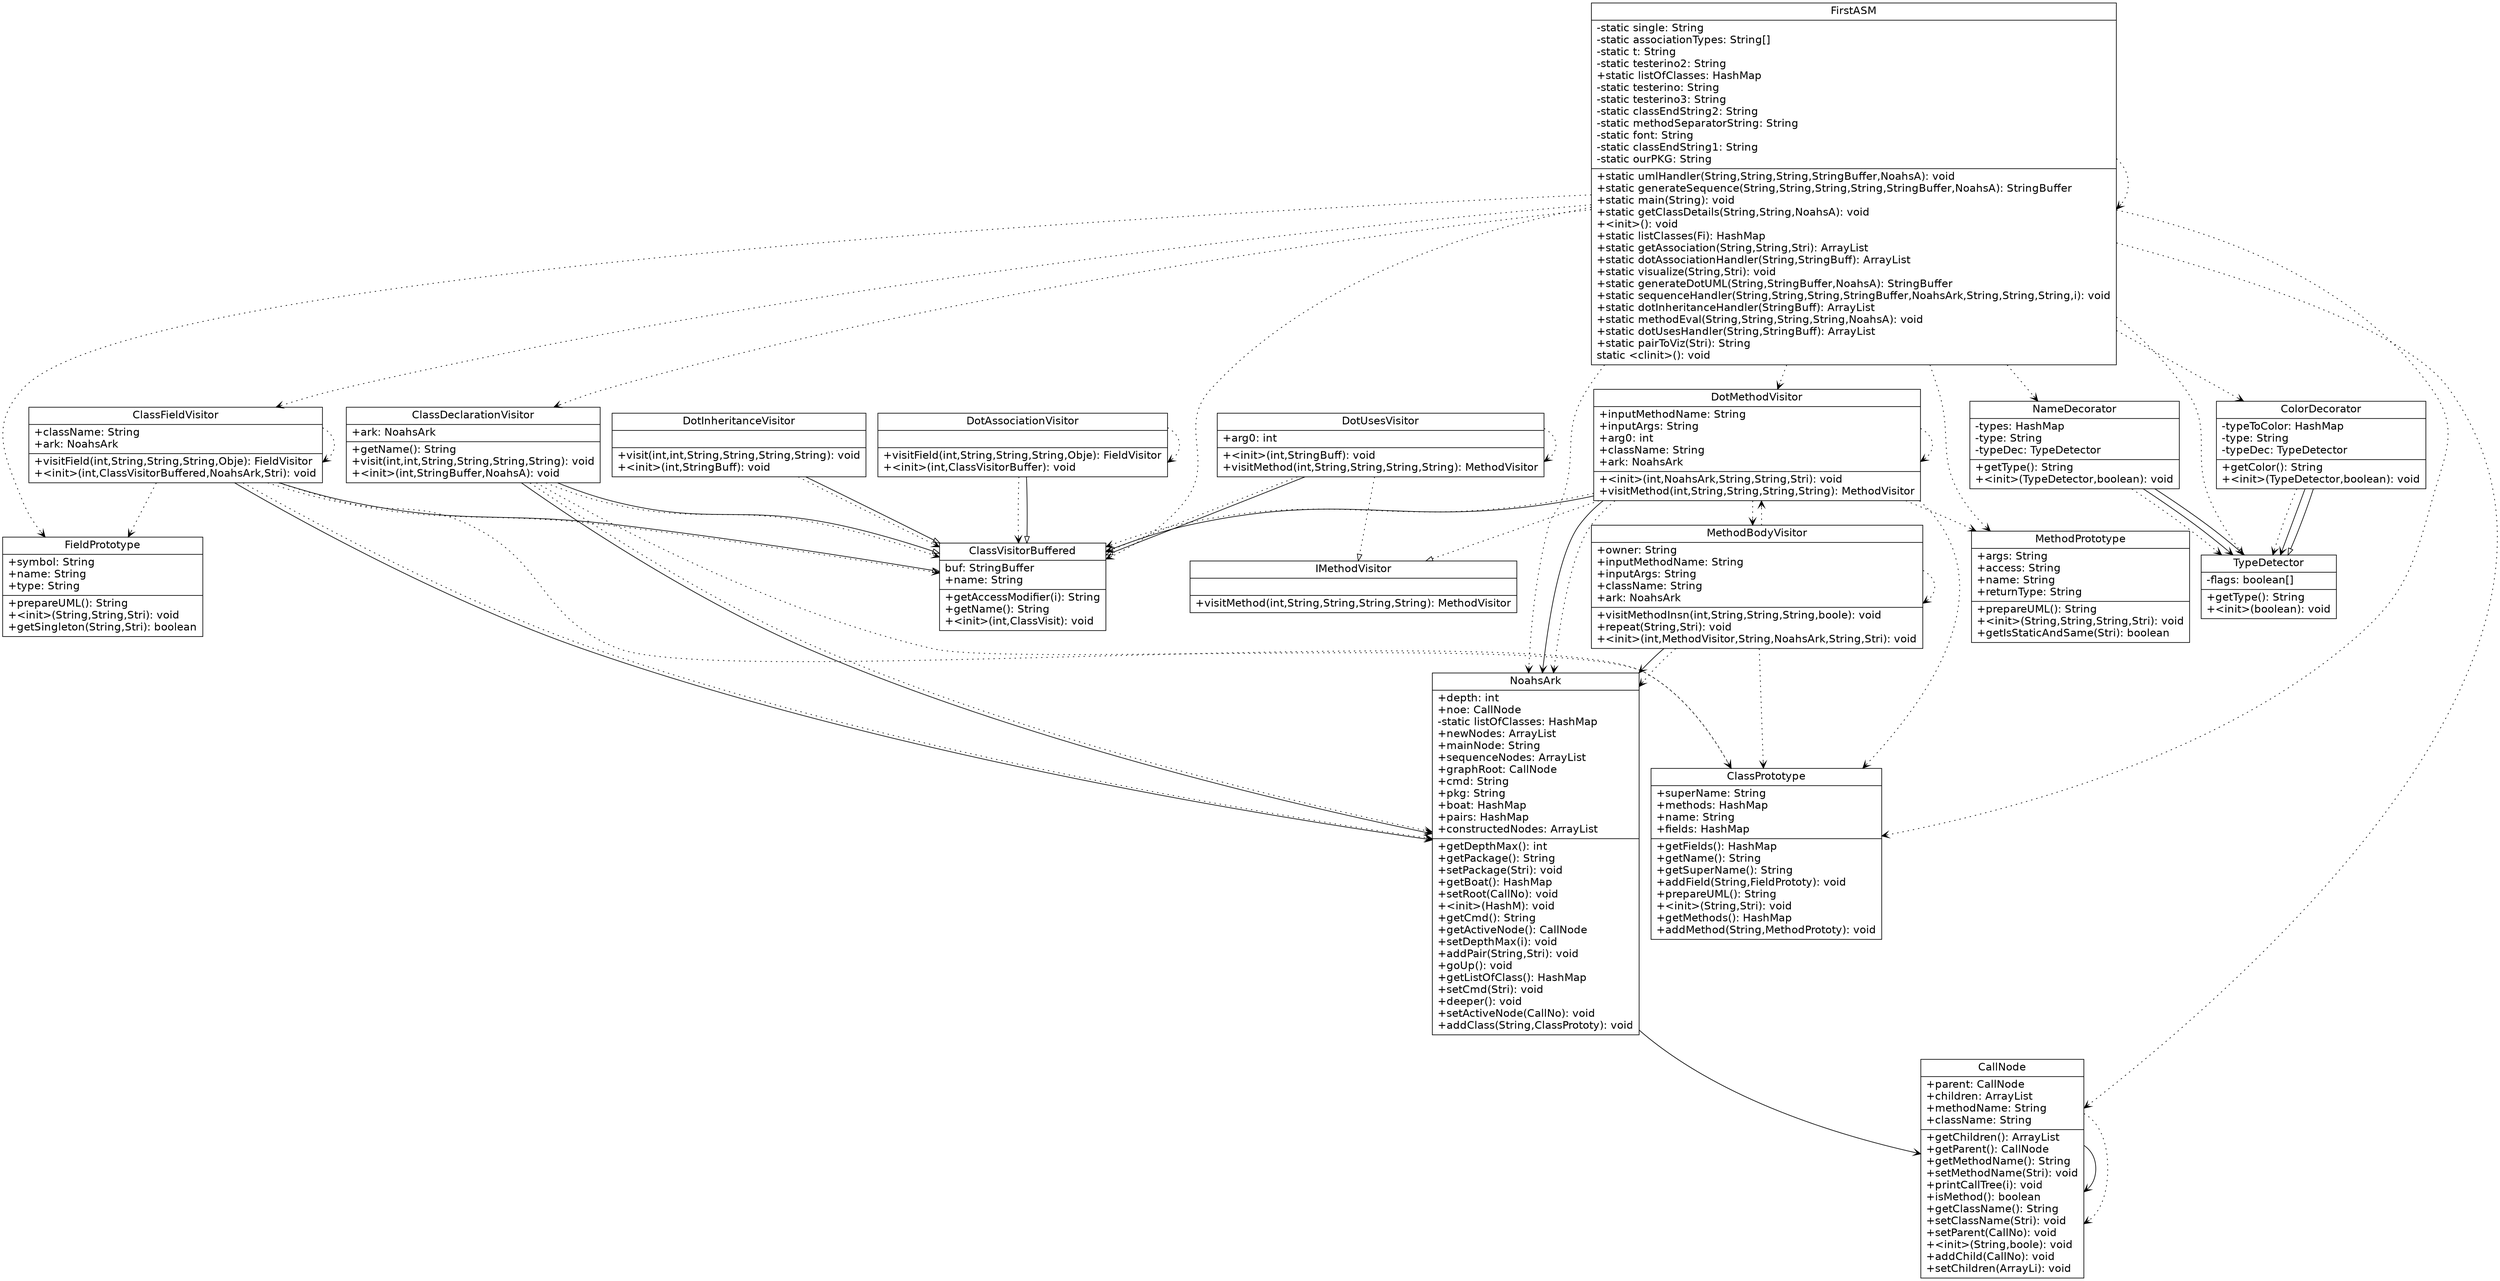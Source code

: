 digraph G{
	fontname = "Bitstream Vera Sans"
	fontsize = 16

node [
	fontname = "Bitstream Vera Sans"
	fontsize = 16

        shape = "record"
]
edge [
	fontname = "Bitstream Vera Sans"
	fontsize = 16
]
IMethodVisitor [ 
center=true
    label="{IMethodVisitor| | +visitMethod(int,String,String,String,String): MethodVisitor\l}"color = null
]
MethodPrototype [ 
center=true
    label="{MethodPrototype|+args: String \l+access: String \l+name: String \l+returnType: String \l | +prepareUML(): String\l+\<init\>(String,String,String,Stri): void\l+getIsStaticAndSame(Stri): boolean\l}"color = null
]
ClassVisitorBuffered [ 
center=true
    label="{ClassVisitorBuffered|buf: StringBuffer \l+name: String \l | +getAccessModifier(i): String\l+getName(): String\l+\<init\>(int,ClassVisit): void\l}"color = null
]
DotMethodVisitor [ 
center=true
    label="{DotMethodVisitor|+inputMethodName: String \l+inputArgs: String \l+arg0: int \l+className: String \l+ark: NoahsArk \l | +\<init\>(int,NoahsArk,String,String,Stri): void\l+visitMethod(int,String,String,String,String): MethodVisitor\l}"color = null
]
MethodBodyVisitor [ 
center=true
    label="{MethodBodyVisitor|+owner: String \l+inputMethodName: String \l+inputArgs: String \l+className: String \l+ark: NoahsArk \l | +visitMethodInsn(int,String,String,String,boole): void\l+repeat(String,Stri): void\l+\<init\>(int,MethodVisitor,String,NoahsArk,String,Stri): void\l}"color = null
]
NoahsArk [ 
center=true
    label="{NoahsArk|+depth: int \l+noe: CallNode \l-static listOfClasses: HashMap \l+newNodes: ArrayList \l+mainNode: String \l+sequenceNodes: ArrayList \l+graphRoot: CallNode \l+cmd: String \l+pkg: String \l+boat: HashMap \l+pairs: HashMap \l+constructedNodes: ArrayList \l | +getDepthMax(): int\l+getPackage(): String\l+setPackage(Stri): void\l+getBoat(): HashMap\l+setRoot(CallNo): void\l+\<init\>(HashM): void\l+getCmd(): String\l+getActiveNode(): CallNode\l+setDepthMax(i): void\l+addPair(String,Stri): void\l+goUp(): void\l+getListOfClass(): HashMap\l+setCmd(Stri): void\l+deeper(): void\l+setActiveNode(CallNo): void\l+addClass(String,ClassPrototy): void\l}"color = null
]
ClassDeclarationVisitor [ 
center=true
    label="{ClassDeclarationVisitor|+ark: NoahsArk \l | +getName(): String\l+visit(int,int,String,String,String,String): void\l+\<init\>(int,StringBuffer,NoahsA): void\l}"color = null
]
CallNode [ 
center=true
    label="{CallNode|+parent: CallNode \l+children: ArrayList \l+methodName: String \l+className: String \l | +getChildren(): ArrayList\l+getParent(): CallNode\l+getMethodName(): String\l+setMethodName(Stri): void\l+printCallTree(i): void\l+isMethod(): boolean\l+getClassName(): String\l+setClassName(Stri): void\l+setParent(CallNo): void\l+\<init\>(String,boole): void\l+addChild(CallNo): void\l+setChildren(ArrayLi): void\l}"color = null
]
FieldPrototype [ 
center=true
    label="{FieldPrototype|+symbol: String \l+name: String \l+type: String \l | +prepareUML(): String\l+\<init\>(String,String,Stri): void\l+getSingleton(String,Stri): boolean\l}"color = null
]
ColorDecorator [ 
center=true
    label="{ColorDecorator|-typeToColor: HashMap \l-type: String \l-typeDec: TypeDetector \l | +getColor(): String\l+\<init\>(TypeDetector,boolean): void\l}"color = null
]
DotUsesVisitor [ 
center=true
    label="{DotUsesVisitor|+arg0: int \l | +\<init\>(int,StringBuff): void\l+visitMethod(int,String,String,String,String): MethodVisitor\l}"color = null
]
NameDecorator [ 
center=true
    label="{NameDecorator|-types: HashMap \l-type: String \l-typeDec: TypeDetector \l | +getType(): String\l+\<init\>(TypeDetector,boolean): void\l}"color = null
]
ClassFieldVisitor [ 
center=true
    label="{ClassFieldVisitor|+className: String \l+ark: NoahsArk \l | +visitField(int,String,String,String,Obje): FieldVisitor\l+\<init\>(int,ClassVisitorBuffered,NoahsArk,Stri): void\l}"color = null
]
ClassPrototype [ 
center=true
    label="{ClassPrototype|+superName: String \l+methods: HashMap \l+name: String \l+fields: HashMap \l | +getFields(): HashMap\l+getName(): String\l+getSuperName(): String\l+addField(String,FieldPrototy): void\l+prepareUML(): String\l+\<init\>(String,Stri): void\l+getMethods(): HashMap\l+addMethod(String,MethodPrototy): void\l}"color = null
]
DotInheritanceVisitor [ 
center=true
    label="{DotInheritanceVisitor| | +visit(int,int,String,String,String,String): void\l+\<init\>(int,StringBuff): void\l}"color = null
]
FirstASM [ 
center=true
    label="{FirstASM|-static single: String \l-static associationTypes: String[] \l-static t: String \l-static testerino2: String \l+static listOfClasses: HashMap \l-static testerino: String \l-static testerino3: String \l-static classEndString2: String \l-static methodSeparatorString: String \l-static font: String \l-static classEndString1: String \l-static ourPKG: String \l | +static umlHandler(String,String,String,StringBuffer,NoahsA): void\l+static generateSequence(String,String,String,String,StringBuffer,NoahsA): StringBuffer\l+static main(String): void\l+static getClassDetails(String,String,NoahsA): void\l+\<init\>(): void\l+static listClasses(Fi): HashMap\l+static getAssociation(String,String,Stri): ArrayList\l+static dotAssociationHandler(String,StringBuff): ArrayList\l+static visualize(String,Stri): void\l+static generateDotUML(String,StringBuffer,NoahsA): StringBuffer\l+static sequenceHandler(String,String,String,StringBuffer,NoahsArk,String,String,String,i): void\l+static dotInheritanceHandler(StringBuff): ArrayList\l+static methodEval(String,String,String,String,NoahsA): void\l+static dotUsesHandler(String,StringBuff): ArrayList\l+static pairToViz(Stri): String\lstatic \<clinit\>(): void\l}"color = null
]
DotAssociationVisitor [ 
center=true
    label="{DotAssociationVisitor| | +visitField(int,String,String,String,Obje): FieldVisitor\l+\<init\>(int,ClassVisitorBuffer): void\l}"color = null
]
TypeDetector [ 
center=true
    label="{TypeDetector|-flags: boolean[] \l | +getType(): String\l+\<init\>(boolean): void\l}"color = null
]
NameDecorator -> TypeDetector[arrowhead = vee, style = dotted]
NameDecorator -> TypeDetector[arrowhead = vee]
NameDecorator -> TypeDetector [arrowhead = onormal]
ClassFieldVisitor -> ClassPrototype[arrowhead = vee, style = dotted]
ClassFieldVisitor -> NoahsArk[arrowhead = vee]
ClassFieldVisitor -> ClassFieldVisitor[arrowhead = vee, style = dotted]
ClassFieldVisitor -> ClassVisitorBuffered[arrowhead = vee, style = dotted]
ClassFieldVisitor -> ClassVisitorBuffered [arrowhead = onormal]
ClassFieldVisitor -> NoahsArk[arrowhead = vee, style = dotted]
ClassFieldVisitor -> FieldPrototype[arrowhead = vee, style = dotted]
DotMethodVisitor -> ClassPrototype[arrowhead = vee, style = dotted]
DotMethodVisitor -> NoahsArk[arrowhead = vee]
DotMethodVisitor -> ClassVisitorBuffered[arrowhead = vee, style = dotted]
DotMethodVisitor -> DotMethodVisitor[arrowhead = vee, style = dotted]
DotMethodVisitor -> MethodBodyVisitor[arrowhead = vee, style = dotted]
DotMethodVisitor -> MethodPrototype[arrowhead = vee, style = dotted]
DotMethodVisitor -> ClassVisitorBuffered [arrowhead = onormal]
DotMethodVisitor -> NoahsArk[arrowhead = vee, style = dotted]
DotMethodVisitor -> IMethodVisitor[arrowhead = onormal,style = dotted]
DotInheritanceVisitor -> ClassVisitorBuffered[arrowhead = vee, style = dotted]
DotInheritanceVisitor -> ClassVisitorBuffered [arrowhead = onormal]
FirstASM -> FirstASM[arrowhead = vee, style = dotted]
FirstASM -> TypeDetector[arrowhead = vee, style = dotted]
FirstASM -> ClassFieldVisitor[arrowhead = vee, style = dotted]
FirstASM -> ClassVisitorBuffered[arrowhead = vee, style = dotted]
FirstASM -> CallNode[arrowhead = vee, style = dotted]
FirstASM -> MethodPrototype[arrowhead = vee, style = dotted]
FirstASM -> NoahsArk[arrowhead = vee, style = dotted]
FirstASM -> ColorDecorator[arrowhead = vee, style = dotted]
FirstASM -> FieldPrototype[arrowhead = vee, style = dotted]
FirstASM -> ClassPrototype[arrowhead = vee, style = dotted]
FirstASM -> DotMethodVisitor[arrowhead = vee, style = dotted]
FirstASM -> ClassDeclarationVisitor[arrowhead = vee, style = dotted]
FirstASM -> NameDecorator[arrowhead = vee, style = dotted]
DotAssociationVisitor -> ClassVisitorBuffered[arrowhead = vee, style = dotted]
DotAssociationVisitor -> DotAssociationVisitor[arrowhead = vee, style = dotted]
DotAssociationVisitor -> ClassVisitorBuffered [arrowhead = onormal]
MethodBodyVisitor -> ClassPrototype[arrowhead = vee, style = dotted]
MethodBodyVisitor -> NoahsArk[arrowhead = vee]
MethodBodyVisitor -> DotMethodVisitor[arrowhead = vee, style = dotted]
MethodBodyVisitor -> MethodBodyVisitor[arrowhead = vee, style = dotted]
MethodBodyVisitor -> NoahsArk[arrowhead = vee, style = dotted]
NoahsArk -> CallNode[arrowhead = vee]
ClassDeclarationVisitor -> ClassPrototype[arrowhead = vee, style = dotted]
ClassDeclarationVisitor -> NoahsArk[arrowhead = vee]
ClassDeclarationVisitor -> ClassVisitorBuffered[arrowhead = vee, style = dotted]
ClassDeclarationVisitor -> ClassVisitorBuffered [arrowhead = onormal]
ClassDeclarationVisitor -> NoahsArk[arrowhead = vee, style = dotted]
CallNode -> CallNode[arrowhead = vee]
CallNode -> CallNode[arrowhead = vee, style = dotted]
ColorDecorator -> TypeDetector[arrowhead = vee, style = dotted]
ColorDecorator -> TypeDetector[arrowhead = vee]
ColorDecorator -> TypeDetector [arrowhead = onormal]
DotUsesVisitor -> ClassVisitorBuffered[arrowhead = vee, style = dotted]
DotUsesVisitor -> DotUsesVisitor[arrowhead = vee, style = dotted]
DotUsesVisitor -> ClassVisitorBuffered [arrowhead = onormal]
DotUsesVisitor -> IMethodVisitor[arrowhead = onormal,style = dotted]


}